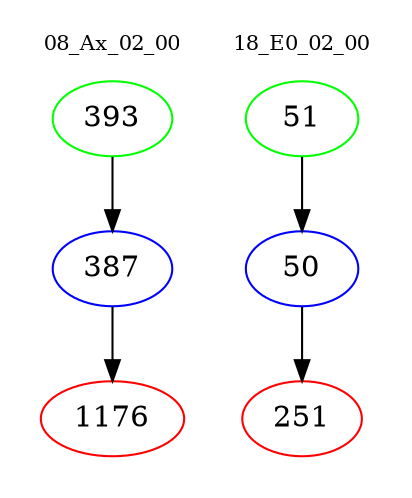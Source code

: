 digraph{
subgraph cluster_0 {
color = white
label = "08_Ax_02_00";
fontsize=10;
T0_393 [label="393", color="green"]
T0_393 -> T0_387 [color="black"]
T0_387 [label="387", color="blue"]
T0_387 -> T0_1176 [color="black"]
T0_1176 [label="1176", color="red"]
}
subgraph cluster_1 {
color = white
label = "18_E0_02_00";
fontsize=10;
T1_51 [label="51", color="green"]
T1_51 -> T1_50 [color="black"]
T1_50 [label="50", color="blue"]
T1_50 -> T1_251 [color="black"]
T1_251 [label="251", color="red"]
}
}
